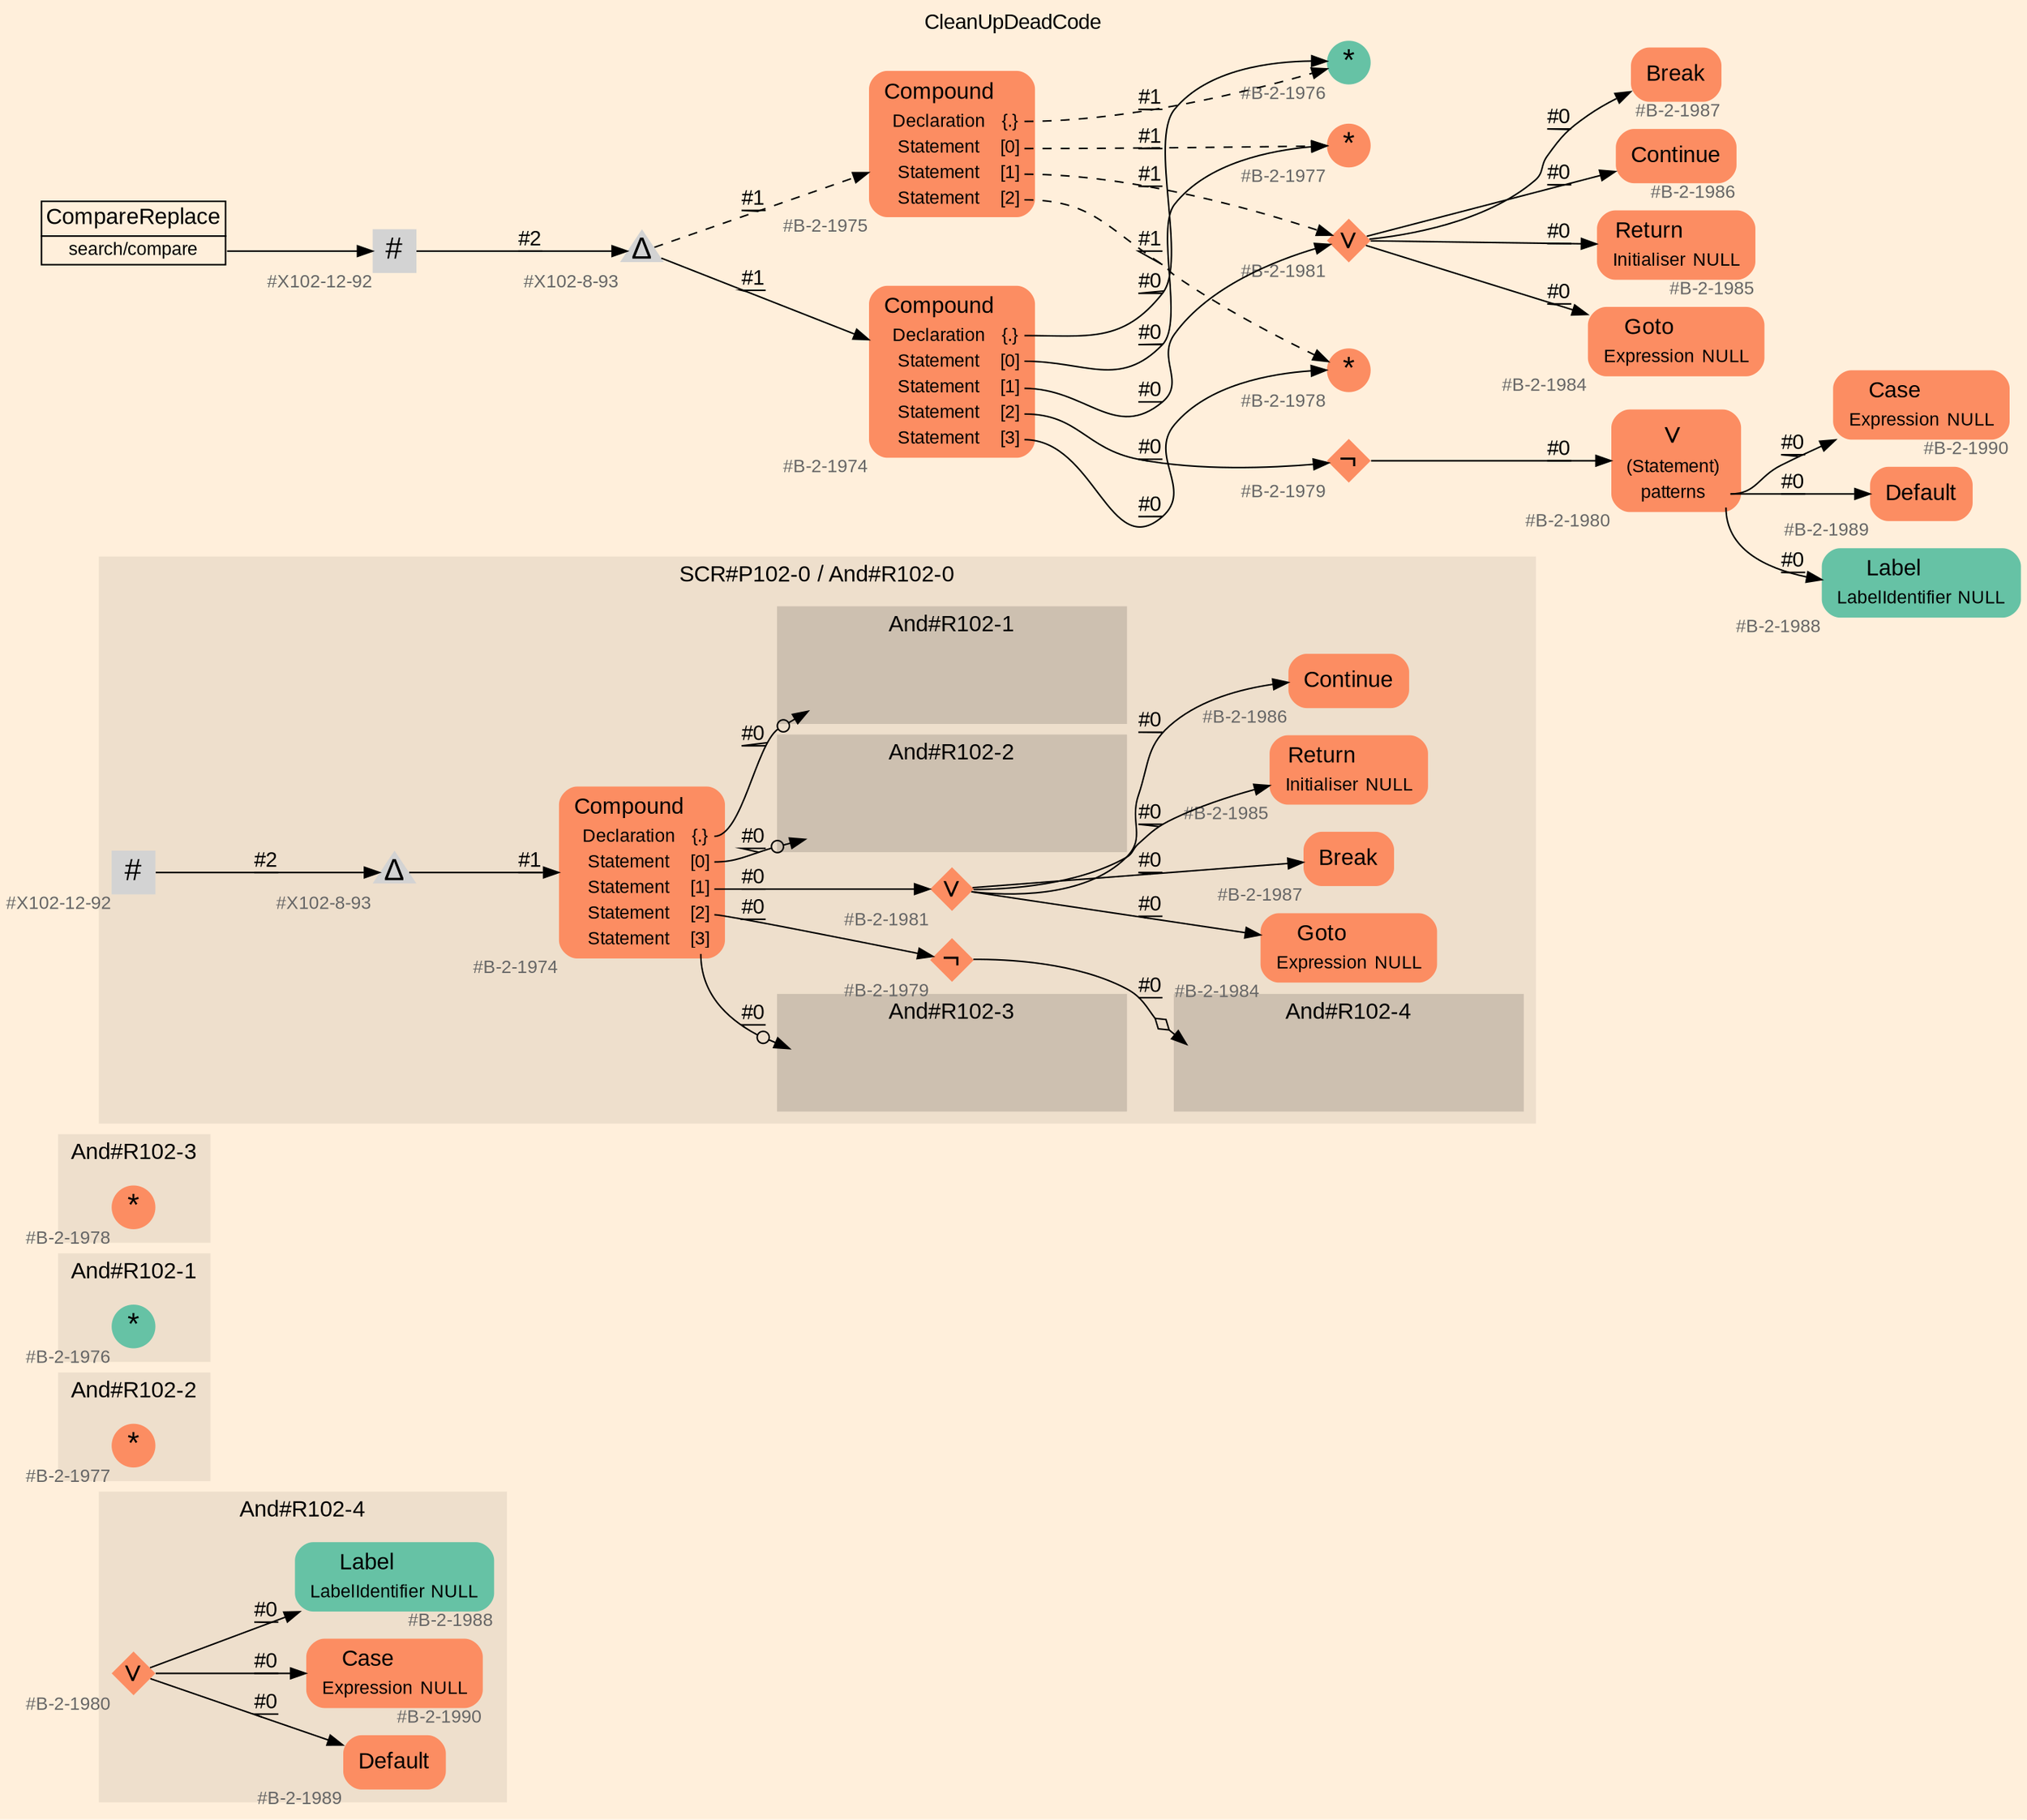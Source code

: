 digraph "CleanUpDeadCode" {
label = "CleanUpDeadCode"
labelloc = t
graph [
    rankdir = "LR"
    ranksep = 0.3
    bgcolor = antiquewhite1
    color = black
    fontcolor = black
    fontname = "Arial"
];
node [
    fontname = "Arial"
];
edge [
    fontname = "Arial"
];

// -------------------- figure And#R102-4 --------------------
// -------- region And#R102-4 ----------
subgraph "clusterAnd#R102-4" {
    label = "And#R102-4"
    style = "filled"
    color = antiquewhite2
    fontsize = "15"
    // -------- block And#R102-4/#B-2-1980 ----------
    "And#R102-4/#B-2-1980" [
        fillcolor = "/set28/2"
        xlabel = "#B-2-1980"
        fontsize = "12"
        fontcolor = grey40
        shape = "diamond"
        label = <<FONT COLOR="black" POINT-SIZE="20">∨</FONT>>
        style = "filled"
        penwidth = 0.0
        fixedsize = true
        width = 0.4
        height = 0.4
    ];
    
    // -------- block And#R102-4/#B-2-1989 ----------
    "And#R102-4/#B-2-1989" [
        fillcolor = "/set28/2"
        xlabel = "#B-2-1989"
        fontsize = "12"
        fontcolor = grey40
        shape = "plaintext"
        label = <<TABLE BORDER="0" CELLBORDER="0" CELLSPACING="0">
         <TR><TD><FONT COLOR="black" POINT-SIZE="15">Default</FONT></TD></TR>
        </TABLE>>
        style = "rounded,filled"
    ];
    
    // -------- block And#R102-4/#B-2-1990 ----------
    "And#R102-4/#B-2-1990" [
        fillcolor = "/set28/2"
        xlabel = "#B-2-1990"
        fontsize = "12"
        fontcolor = grey40
        shape = "plaintext"
        label = <<TABLE BORDER="0" CELLBORDER="0" CELLSPACING="0">
         <TR><TD><FONT COLOR="black" POINT-SIZE="15">Case</FONT></TD></TR>
         <TR><TD><FONT COLOR="black" POINT-SIZE="12">Expression</FONT></TD><TD PORT="port0"><FONT COLOR="black" POINT-SIZE="12">NULL</FONT></TD></TR>
        </TABLE>>
        style = "rounded,filled"
    ];
    
    // -------- block And#R102-4/#B-2-1988 ----------
    "And#R102-4/#B-2-1988" [
        fillcolor = "/set28/1"
        xlabel = "#B-2-1988"
        fontsize = "12"
        fontcolor = grey40
        shape = "plaintext"
        label = <<TABLE BORDER="0" CELLBORDER="0" CELLSPACING="0">
         <TR><TD><FONT COLOR="black" POINT-SIZE="15">Label</FONT></TD></TR>
         <TR><TD><FONT COLOR="black" POINT-SIZE="12">LabelIdentifier</FONT></TD><TD PORT="port0"><FONT COLOR="black" POINT-SIZE="12">NULL</FONT></TD></TR>
        </TABLE>>
        style = "rounded,filled"
    ];
    
}

"And#R102-4/#B-2-1980" -> "And#R102-4/#B-2-1990" [
    label = "#0"
    decorate = true
    color = black
    fontcolor = black
];

"And#R102-4/#B-2-1980" -> "And#R102-4/#B-2-1989" [
    label = "#0"
    decorate = true
    color = black
    fontcolor = black
];

"And#R102-4/#B-2-1980" -> "And#R102-4/#B-2-1988" [
    label = "#0"
    decorate = true
    color = black
    fontcolor = black
];


// -------------------- figure And#R102-2 --------------------
// -------- region And#R102-2 ----------
subgraph "clusterAnd#R102-2" {
    label = "And#R102-2"
    style = "filled"
    color = antiquewhite2
    fontsize = "15"
    // -------- block And#R102-2/#B-2-1977 ----------
    "And#R102-2/#B-2-1977" [
        fillcolor = "/set28/2"
        xlabel = "#B-2-1977"
        fontsize = "12"
        fontcolor = grey40
        shape = "circle"
        label = <<FONT COLOR="black" POINT-SIZE="20">*</FONT>>
        style = "filled"
        penwidth = 0.0
        fixedsize = true
        width = 0.4
        height = 0.4
    ];
    
}


// -------------------- figure And#R102-1 --------------------
// -------- region And#R102-1 ----------
subgraph "clusterAnd#R102-1" {
    label = "And#R102-1"
    style = "filled"
    color = antiquewhite2
    fontsize = "15"
    // -------- block And#R102-1/#B-2-1976 ----------
    "And#R102-1/#B-2-1976" [
        fillcolor = "/set28/1"
        xlabel = "#B-2-1976"
        fontsize = "12"
        fontcolor = grey40
        shape = "circle"
        label = <<FONT COLOR="black" POINT-SIZE="20">*</FONT>>
        style = "filled"
        penwidth = 0.0
        fixedsize = true
        width = 0.4
        height = 0.4
    ];
    
}


// -------------------- figure And#R102-3 --------------------
// -------- region And#R102-3 ----------
subgraph "clusterAnd#R102-3" {
    label = "And#R102-3"
    style = "filled"
    color = antiquewhite2
    fontsize = "15"
    // -------- block And#R102-3/#B-2-1978 ----------
    "And#R102-3/#B-2-1978" [
        fillcolor = "/set28/2"
        xlabel = "#B-2-1978"
        fontsize = "12"
        fontcolor = grey40
        shape = "circle"
        label = <<FONT COLOR="black" POINT-SIZE="20">*</FONT>>
        style = "filled"
        penwidth = 0.0
        fixedsize = true
        width = 0.4
        height = 0.4
    ];
    
}


// -------------------- figure And#R102-0 --------------------
// -------- region And#R102-0 ----------
subgraph "clusterAnd#R102-0" {
    label = "SCR#P102-0 / And#R102-0"
    style = "filled"
    color = antiquewhite2
    fontsize = "15"
    // -------- block And#R102-0/#B-2-1981 ----------
    "And#R102-0/#B-2-1981" [
        fillcolor = "/set28/2"
        xlabel = "#B-2-1981"
        fontsize = "12"
        fontcolor = grey40
        shape = "diamond"
        label = <<FONT COLOR="black" POINT-SIZE="20">∨</FONT>>
        style = "filled"
        penwidth = 0.0
        fixedsize = true
        width = 0.4
        height = 0.4
    ];
    
    // -------- block And#R102-0/#X102-8-93 ----------
    "And#R102-0/#X102-8-93" [
        xlabel = "#X102-8-93"
        fontsize = "12"
        fontcolor = grey40
        shape = "triangle"
        label = <<FONT COLOR="black" POINT-SIZE="20">Δ</FONT>>
        style = "filled"
        penwidth = 0.0
        fixedsize = true
        width = 0.4
        height = 0.4
    ];
    
    // -------- block And#R102-0/#B-2-1979 ----------
    "And#R102-0/#B-2-1979" [
        fillcolor = "/set28/2"
        xlabel = "#B-2-1979"
        fontsize = "12"
        fontcolor = grey40
        shape = "diamond"
        label = <<FONT COLOR="black" POINT-SIZE="20">¬</FONT>>
        style = "filled"
        penwidth = 0.0
        fixedsize = true
        width = 0.4
        height = 0.4
    ];
    
    // -------- block And#R102-0/#B-2-1974 ----------
    "And#R102-0/#B-2-1974" [
        fillcolor = "/set28/2"
        xlabel = "#B-2-1974"
        fontsize = "12"
        fontcolor = grey40
        shape = "plaintext"
        label = <<TABLE BORDER="0" CELLBORDER="0" CELLSPACING="0">
         <TR><TD><FONT COLOR="black" POINT-SIZE="15">Compound</FONT></TD></TR>
         <TR><TD><FONT COLOR="black" POINT-SIZE="12">Declaration</FONT></TD><TD PORT="port0"><FONT COLOR="black" POINT-SIZE="12">{.}</FONT></TD></TR>
         <TR><TD><FONT COLOR="black" POINT-SIZE="12">Statement</FONT></TD><TD PORT="port1"><FONT COLOR="black" POINT-SIZE="12">[0]</FONT></TD></TR>
         <TR><TD><FONT COLOR="black" POINT-SIZE="12">Statement</FONT></TD><TD PORT="port2"><FONT COLOR="black" POINT-SIZE="12">[1]</FONT></TD></TR>
         <TR><TD><FONT COLOR="black" POINT-SIZE="12">Statement</FONT></TD><TD PORT="port3"><FONT COLOR="black" POINT-SIZE="12">[2]</FONT></TD></TR>
         <TR><TD><FONT COLOR="black" POINT-SIZE="12">Statement</FONT></TD><TD PORT="port4"><FONT COLOR="black" POINT-SIZE="12">[3]</FONT></TD></TR>
        </TABLE>>
        style = "rounded,filled"
    ];
    
    // -------- block And#R102-0/#B-2-1986 ----------
    "And#R102-0/#B-2-1986" [
        fillcolor = "/set28/2"
        xlabel = "#B-2-1986"
        fontsize = "12"
        fontcolor = grey40
        shape = "plaintext"
        label = <<TABLE BORDER="0" CELLBORDER="0" CELLSPACING="0">
         <TR><TD><FONT COLOR="black" POINT-SIZE="15">Continue</FONT></TD></TR>
        </TABLE>>
        style = "rounded,filled"
    ];
    
    // -------- block And#R102-0/#B-2-1984 ----------
    "And#R102-0/#B-2-1984" [
        fillcolor = "/set28/2"
        xlabel = "#B-2-1984"
        fontsize = "12"
        fontcolor = grey40
        shape = "plaintext"
        label = <<TABLE BORDER="0" CELLBORDER="0" CELLSPACING="0">
         <TR><TD><FONT COLOR="black" POINT-SIZE="15">Goto</FONT></TD></TR>
         <TR><TD><FONT COLOR="black" POINT-SIZE="12">Expression</FONT></TD><TD PORT="port0"><FONT COLOR="black" POINT-SIZE="12">NULL</FONT></TD></TR>
        </TABLE>>
        style = "rounded,filled"
    ];
    
    // -------- block And#R102-0/#B-2-1987 ----------
    "And#R102-0/#B-2-1987" [
        fillcolor = "/set28/2"
        xlabel = "#B-2-1987"
        fontsize = "12"
        fontcolor = grey40
        shape = "plaintext"
        label = <<TABLE BORDER="0" CELLBORDER="0" CELLSPACING="0">
         <TR><TD><FONT COLOR="black" POINT-SIZE="15">Break</FONT></TD></TR>
        </TABLE>>
        style = "rounded,filled"
    ];
    
    // -------- block And#R102-0/#X102-12-92 ----------
    "And#R102-0/#X102-12-92" [
        xlabel = "#X102-12-92"
        fontsize = "12"
        fontcolor = grey40
        shape = "square"
        label = <<FONT COLOR="black" POINT-SIZE="20">#</FONT>>
        style = "filled"
        penwidth = 0.0
        fixedsize = true
        width = 0.4
        height = 0.4
    ];
    
    // -------- block And#R102-0/#B-2-1985 ----------
    "And#R102-0/#B-2-1985" [
        fillcolor = "/set28/2"
        xlabel = "#B-2-1985"
        fontsize = "12"
        fontcolor = grey40
        shape = "plaintext"
        label = <<TABLE BORDER="0" CELLBORDER="0" CELLSPACING="0">
         <TR><TD><FONT COLOR="black" POINT-SIZE="15">Return</FONT></TD></TR>
         <TR><TD><FONT COLOR="black" POINT-SIZE="12">Initialiser</FONT></TD><TD PORT="port0"><FONT COLOR="black" POINT-SIZE="12">NULL</FONT></TD></TR>
        </TABLE>>
        style = "rounded,filled"
    ];
    
    // -------- region And#R102-0/And#R102-1 ----------
    subgraph "clusterAnd#R102-0/And#R102-1" {
        label = "And#R102-1"
        style = "filled"
        color = antiquewhite3
        fontsize = "15"
        // -------- block And#R102-0/And#R102-1/#B-2-1976 ----------
        "And#R102-0/And#R102-1/#B-2-1976" [
            fillcolor = "/set28/1"
            xlabel = "#B-2-1976"
            fontsize = "12"
            fontcolor = grey40
            shape = "none"
            style = "invisible"
        ];
        
    }
    
    // -------- region And#R102-0/And#R102-2 ----------
    subgraph "clusterAnd#R102-0/And#R102-2" {
        label = "And#R102-2"
        style = "filled"
        color = antiquewhite3
        fontsize = "15"
        // -------- block And#R102-0/And#R102-2/#B-2-1977 ----------
        "And#R102-0/And#R102-2/#B-2-1977" [
            fillcolor = "/set28/2"
            xlabel = "#B-2-1977"
            fontsize = "12"
            fontcolor = grey40
            shape = "none"
            style = "invisible"
        ];
        
    }
    
    // -------- region And#R102-0/And#R102-3 ----------
    subgraph "clusterAnd#R102-0/And#R102-3" {
        label = "And#R102-3"
        style = "filled"
        color = antiquewhite3
        fontsize = "15"
        // -------- block And#R102-0/And#R102-3/#B-2-1978 ----------
        "And#R102-0/And#R102-3/#B-2-1978" [
            fillcolor = "/set28/2"
            xlabel = "#B-2-1978"
            fontsize = "12"
            fontcolor = grey40
            shape = "none"
            style = "invisible"
        ];
        
    }
    
    // -------- region And#R102-0/And#R102-4 ----------
    subgraph "clusterAnd#R102-0/And#R102-4" {
        label = "And#R102-4"
        style = "filled"
        color = antiquewhite3
        fontsize = "15"
        // -------- block And#R102-0/And#R102-4/#B-2-1980 ----------
        "And#R102-0/And#R102-4/#B-2-1980" [
            fillcolor = "/set28/2"
            xlabel = "#B-2-1980"
            fontsize = "12"
            fontcolor = grey40
            shape = "none"
            style = "invisible"
        ];
        
    }
    
}

"And#R102-0/#B-2-1981" -> "And#R102-0/#B-2-1987" [
    label = "#0"
    decorate = true
    color = black
    fontcolor = black
];

"And#R102-0/#B-2-1981" -> "And#R102-0/#B-2-1986" [
    label = "#0"
    decorate = true
    color = black
    fontcolor = black
];

"And#R102-0/#B-2-1981" -> "And#R102-0/#B-2-1985" [
    label = "#0"
    decorate = true
    color = black
    fontcolor = black
];

"And#R102-0/#B-2-1981" -> "And#R102-0/#B-2-1984" [
    label = "#0"
    decorate = true
    color = black
    fontcolor = black
];

"And#R102-0/#X102-8-93" -> "And#R102-0/#B-2-1974" [
    label = "#1"
    decorate = true
    color = black
    fontcolor = black
];

"And#R102-0/#B-2-1979" -> "And#R102-0/And#R102-4/#B-2-1980" [
    arrowhead="normalnoneodiamond"
    label = "#0"
    decorate = true
    color = black
    fontcolor = black
];

"And#R102-0/#B-2-1974":port0 -> "And#R102-0/And#R102-1/#B-2-1976" [
    arrowhead="normalnoneodot"
    label = "#0"
    decorate = true
    color = black
    fontcolor = black
];

"And#R102-0/#B-2-1974":port1 -> "And#R102-0/And#R102-2/#B-2-1977" [
    arrowhead="normalnoneodot"
    label = "#0"
    decorate = true
    color = black
    fontcolor = black
];

"And#R102-0/#B-2-1974":port2 -> "And#R102-0/#B-2-1981" [
    label = "#0"
    decorate = true
    color = black
    fontcolor = black
];

"And#R102-0/#B-2-1974":port3 -> "And#R102-0/#B-2-1979" [
    label = "#0"
    decorate = true
    color = black
    fontcolor = black
];

"And#R102-0/#B-2-1974":port4 -> "And#R102-0/And#R102-3/#B-2-1978" [
    arrowhead="normalnoneodot"
    label = "#0"
    decorate = true
    color = black
    fontcolor = black
];

"And#R102-0/#X102-12-92" -> "And#R102-0/#X102-8-93" [
    label = "#2"
    decorate = true
    color = black
    fontcolor = black
];


// -------------------- transformation figure --------------------
// -------- block CR#X102-10-102 ----------
"CR#X102-10-102" [
    fillcolor = antiquewhite1
    fontsize = "12"
    fontcolor = grey40
    shape = "plaintext"
    label = <<TABLE BORDER="0" CELLBORDER="1" CELLSPACING="0">
     <TR><TD><FONT COLOR="black" POINT-SIZE="15">CompareReplace</FONT></TD></TR>
     <TR><TD PORT="port0"><FONT COLOR="black" POINT-SIZE="12">search/compare</FONT></TD></TR>
    </TABLE>>
    style = "filled"
    color = black
];

// -------- block #X102-12-92 ----------
"#X102-12-92" [
    xlabel = "#X102-12-92"
    fontsize = "12"
    fontcolor = grey40
    shape = "square"
    label = <<FONT COLOR="black" POINT-SIZE="20">#</FONT>>
    style = "filled"
    penwidth = 0.0
    fixedsize = true
    width = 0.4
    height = 0.4
];

// -------- block #X102-8-93 ----------
"#X102-8-93" [
    xlabel = "#X102-8-93"
    fontsize = "12"
    fontcolor = grey40
    shape = "triangle"
    label = <<FONT COLOR="black" POINT-SIZE="20">Δ</FONT>>
    style = "filled"
    penwidth = 0.0
    fixedsize = true
    width = 0.4
    height = 0.4
];

// -------- block #B-2-1974 ----------
"#B-2-1974" [
    fillcolor = "/set28/2"
    xlabel = "#B-2-1974"
    fontsize = "12"
    fontcolor = grey40
    shape = "plaintext"
    label = <<TABLE BORDER="0" CELLBORDER="0" CELLSPACING="0">
     <TR><TD><FONT COLOR="black" POINT-SIZE="15">Compound</FONT></TD></TR>
     <TR><TD><FONT COLOR="black" POINT-SIZE="12">Declaration</FONT></TD><TD PORT="port0"><FONT COLOR="black" POINT-SIZE="12">{.}</FONT></TD></TR>
     <TR><TD><FONT COLOR="black" POINT-SIZE="12">Statement</FONT></TD><TD PORT="port1"><FONT COLOR="black" POINT-SIZE="12">[0]</FONT></TD></TR>
     <TR><TD><FONT COLOR="black" POINT-SIZE="12">Statement</FONT></TD><TD PORT="port2"><FONT COLOR="black" POINT-SIZE="12">[1]</FONT></TD></TR>
     <TR><TD><FONT COLOR="black" POINT-SIZE="12">Statement</FONT></TD><TD PORT="port3"><FONT COLOR="black" POINT-SIZE="12">[2]</FONT></TD></TR>
     <TR><TD><FONT COLOR="black" POINT-SIZE="12">Statement</FONT></TD><TD PORT="port4"><FONT COLOR="black" POINT-SIZE="12">[3]</FONT></TD></TR>
    </TABLE>>
    style = "rounded,filled"
];

// -------- block #B-2-1976 ----------
"#B-2-1976" [
    fillcolor = "/set28/1"
    xlabel = "#B-2-1976"
    fontsize = "12"
    fontcolor = grey40
    shape = "circle"
    label = <<FONT COLOR="black" POINT-SIZE="20">*</FONT>>
    style = "filled"
    penwidth = 0.0
    fixedsize = true
    width = 0.4
    height = 0.4
];

// -------- block #B-2-1977 ----------
"#B-2-1977" [
    fillcolor = "/set28/2"
    xlabel = "#B-2-1977"
    fontsize = "12"
    fontcolor = grey40
    shape = "circle"
    label = <<FONT COLOR="black" POINT-SIZE="20">*</FONT>>
    style = "filled"
    penwidth = 0.0
    fixedsize = true
    width = 0.4
    height = 0.4
];

// -------- block #B-2-1981 ----------
"#B-2-1981" [
    fillcolor = "/set28/2"
    xlabel = "#B-2-1981"
    fontsize = "12"
    fontcolor = grey40
    shape = "diamond"
    label = <<FONT COLOR="black" POINT-SIZE="20">∨</FONT>>
    style = "filled"
    penwidth = 0.0
    fixedsize = true
    width = 0.4
    height = 0.4
];

// -------- block #B-2-1987 ----------
"#B-2-1987" [
    fillcolor = "/set28/2"
    xlabel = "#B-2-1987"
    fontsize = "12"
    fontcolor = grey40
    shape = "plaintext"
    label = <<TABLE BORDER="0" CELLBORDER="0" CELLSPACING="0">
     <TR><TD><FONT COLOR="black" POINT-SIZE="15">Break</FONT></TD></TR>
    </TABLE>>
    style = "rounded,filled"
];

// -------- block #B-2-1986 ----------
"#B-2-1986" [
    fillcolor = "/set28/2"
    xlabel = "#B-2-1986"
    fontsize = "12"
    fontcolor = grey40
    shape = "plaintext"
    label = <<TABLE BORDER="0" CELLBORDER="0" CELLSPACING="0">
     <TR><TD><FONT COLOR="black" POINT-SIZE="15">Continue</FONT></TD></TR>
    </TABLE>>
    style = "rounded,filled"
];

// -------- block #B-2-1985 ----------
"#B-2-1985" [
    fillcolor = "/set28/2"
    xlabel = "#B-2-1985"
    fontsize = "12"
    fontcolor = grey40
    shape = "plaintext"
    label = <<TABLE BORDER="0" CELLBORDER="0" CELLSPACING="0">
     <TR><TD><FONT COLOR="black" POINT-SIZE="15">Return</FONT></TD></TR>
     <TR><TD><FONT COLOR="black" POINT-SIZE="12">Initialiser</FONT></TD><TD PORT="port0"><FONT COLOR="black" POINT-SIZE="12">NULL</FONT></TD></TR>
    </TABLE>>
    style = "rounded,filled"
];

// -------- block #B-2-1984 ----------
"#B-2-1984" [
    fillcolor = "/set28/2"
    xlabel = "#B-2-1984"
    fontsize = "12"
    fontcolor = grey40
    shape = "plaintext"
    label = <<TABLE BORDER="0" CELLBORDER="0" CELLSPACING="0">
     <TR><TD><FONT COLOR="black" POINT-SIZE="15">Goto</FONT></TD></TR>
     <TR><TD><FONT COLOR="black" POINT-SIZE="12">Expression</FONT></TD><TD PORT="port0"><FONT COLOR="black" POINT-SIZE="12">NULL</FONT></TD></TR>
    </TABLE>>
    style = "rounded,filled"
];

// -------- block #B-2-1979 ----------
"#B-2-1979" [
    fillcolor = "/set28/2"
    xlabel = "#B-2-1979"
    fontsize = "12"
    fontcolor = grey40
    shape = "diamond"
    label = <<FONT COLOR="black" POINT-SIZE="20">¬</FONT>>
    style = "filled"
    penwidth = 0.0
    fixedsize = true
    width = 0.4
    height = 0.4
];

// -------- block #B-2-1980 ----------
"#B-2-1980" [
    fillcolor = "/set28/2"
    xlabel = "#B-2-1980"
    fontsize = "12"
    fontcolor = grey40
    shape = "plaintext"
    label = <<TABLE BORDER="0" CELLBORDER="0" CELLSPACING="0">
     <TR><TD><FONT COLOR="black" POINT-SIZE="20">∨</FONT></TD></TR>
     <TR><TD><FONT COLOR="black" POINT-SIZE="12">(Statement)</FONT></TD><TD PORT="port0"></TD></TR>
     <TR><TD><FONT COLOR="black" POINT-SIZE="12">patterns</FONT></TD><TD PORT="port1"></TD></TR>
    </TABLE>>
    style = "rounded,filled"
];

// -------- block #B-2-1990 ----------
"#B-2-1990" [
    fillcolor = "/set28/2"
    xlabel = "#B-2-1990"
    fontsize = "12"
    fontcolor = grey40
    shape = "plaintext"
    label = <<TABLE BORDER="0" CELLBORDER="0" CELLSPACING="0">
     <TR><TD><FONT COLOR="black" POINT-SIZE="15">Case</FONT></TD></TR>
     <TR><TD><FONT COLOR="black" POINT-SIZE="12">Expression</FONT></TD><TD PORT="port0"><FONT COLOR="black" POINT-SIZE="12">NULL</FONT></TD></TR>
    </TABLE>>
    style = "rounded,filled"
];

// -------- block #B-2-1989 ----------
"#B-2-1989" [
    fillcolor = "/set28/2"
    xlabel = "#B-2-1989"
    fontsize = "12"
    fontcolor = grey40
    shape = "plaintext"
    label = <<TABLE BORDER="0" CELLBORDER="0" CELLSPACING="0">
     <TR><TD><FONT COLOR="black" POINT-SIZE="15">Default</FONT></TD></TR>
    </TABLE>>
    style = "rounded,filled"
];

// -------- block #B-2-1988 ----------
"#B-2-1988" [
    fillcolor = "/set28/1"
    xlabel = "#B-2-1988"
    fontsize = "12"
    fontcolor = grey40
    shape = "plaintext"
    label = <<TABLE BORDER="0" CELLBORDER="0" CELLSPACING="0">
     <TR><TD><FONT COLOR="black" POINT-SIZE="15">Label</FONT></TD></TR>
     <TR><TD><FONT COLOR="black" POINT-SIZE="12">LabelIdentifier</FONT></TD><TD PORT="port0"><FONT COLOR="black" POINT-SIZE="12">NULL</FONT></TD></TR>
    </TABLE>>
    style = "rounded,filled"
];

// -------- block #B-2-1978 ----------
"#B-2-1978" [
    fillcolor = "/set28/2"
    xlabel = "#B-2-1978"
    fontsize = "12"
    fontcolor = grey40
    shape = "circle"
    label = <<FONT COLOR="black" POINT-SIZE="20">*</FONT>>
    style = "filled"
    penwidth = 0.0
    fixedsize = true
    width = 0.4
    height = 0.4
];

// -------- block #B-2-1975 ----------
"#B-2-1975" [
    fillcolor = "/set28/2"
    xlabel = "#B-2-1975"
    fontsize = "12"
    fontcolor = grey40
    shape = "plaintext"
    label = <<TABLE BORDER="0" CELLBORDER="0" CELLSPACING="0">
     <TR><TD><FONT COLOR="black" POINT-SIZE="15">Compound</FONT></TD></TR>
     <TR><TD><FONT COLOR="black" POINT-SIZE="12">Declaration</FONT></TD><TD PORT="port0"><FONT COLOR="black" POINT-SIZE="12">{.}</FONT></TD></TR>
     <TR><TD><FONT COLOR="black" POINT-SIZE="12">Statement</FONT></TD><TD PORT="port1"><FONT COLOR="black" POINT-SIZE="12">[0]</FONT></TD></TR>
     <TR><TD><FONT COLOR="black" POINT-SIZE="12">Statement</FONT></TD><TD PORT="port2"><FONT COLOR="black" POINT-SIZE="12">[1]</FONT></TD></TR>
     <TR><TD><FONT COLOR="black" POINT-SIZE="12">Statement</FONT></TD><TD PORT="port3"><FONT COLOR="black" POINT-SIZE="12">[2]</FONT></TD></TR>
    </TABLE>>
    style = "rounded,filled"
];

"CR#X102-10-102":port0 -> "#X102-12-92" [
    label = ""
    decorate = true
    color = black
    fontcolor = black
];

"#X102-12-92" -> "#X102-8-93" [
    label = "#2"
    decorate = true
    color = black
    fontcolor = black
];

"#X102-8-93" -> "#B-2-1974" [
    label = "#1"
    decorate = true
    color = black
    fontcolor = black
];

"#X102-8-93" -> "#B-2-1975" [
    style="dashed"
    label = "#1"
    decorate = true
    color = black
    fontcolor = black
];

"#B-2-1974":port0 -> "#B-2-1976" [
    label = "#0"
    decorate = true
    color = black
    fontcolor = black
];

"#B-2-1974":port1 -> "#B-2-1977" [
    label = "#0"
    decorate = true
    color = black
    fontcolor = black
];

"#B-2-1974":port2 -> "#B-2-1981" [
    label = "#0"
    decorate = true
    color = black
    fontcolor = black
];

"#B-2-1974":port3 -> "#B-2-1979" [
    label = "#0"
    decorate = true
    color = black
    fontcolor = black
];

"#B-2-1974":port4 -> "#B-2-1978" [
    label = "#0"
    decorate = true
    color = black
    fontcolor = black
];

"#B-2-1981" -> "#B-2-1987" [
    label = "#0"
    decorate = true
    color = black
    fontcolor = black
];

"#B-2-1981" -> "#B-2-1986" [
    label = "#0"
    decorate = true
    color = black
    fontcolor = black
];

"#B-2-1981" -> "#B-2-1985" [
    label = "#0"
    decorate = true
    color = black
    fontcolor = black
];

"#B-2-1981" -> "#B-2-1984" [
    label = "#0"
    decorate = true
    color = black
    fontcolor = black
];

"#B-2-1979" -> "#B-2-1980" [
    label = "#0"
    decorate = true
    color = black
    fontcolor = black
];

"#B-2-1980":port1 -> "#B-2-1990" [
    label = "#0"
    decorate = true
    color = black
    fontcolor = black
];

"#B-2-1980":port1 -> "#B-2-1989" [
    label = "#0"
    decorate = true
    color = black
    fontcolor = black
];

"#B-2-1980":port1 -> "#B-2-1988" [
    label = "#0"
    decorate = true
    color = black
    fontcolor = black
];

"#B-2-1975":port0 -> "#B-2-1976" [
    style="dashed"
    label = "#1"
    decorate = true
    color = black
    fontcolor = black
];

"#B-2-1975":port1 -> "#B-2-1977" [
    style="dashed"
    label = "#1"
    decorate = true
    color = black
    fontcolor = black
];

"#B-2-1975":port2 -> "#B-2-1981" [
    style="dashed"
    label = "#1"
    decorate = true
    color = black
    fontcolor = black
];

"#B-2-1975":port3 -> "#B-2-1978" [
    style="dashed"
    label = "#1"
    decorate = true
    color = black
    fontcolor = black
];


}
